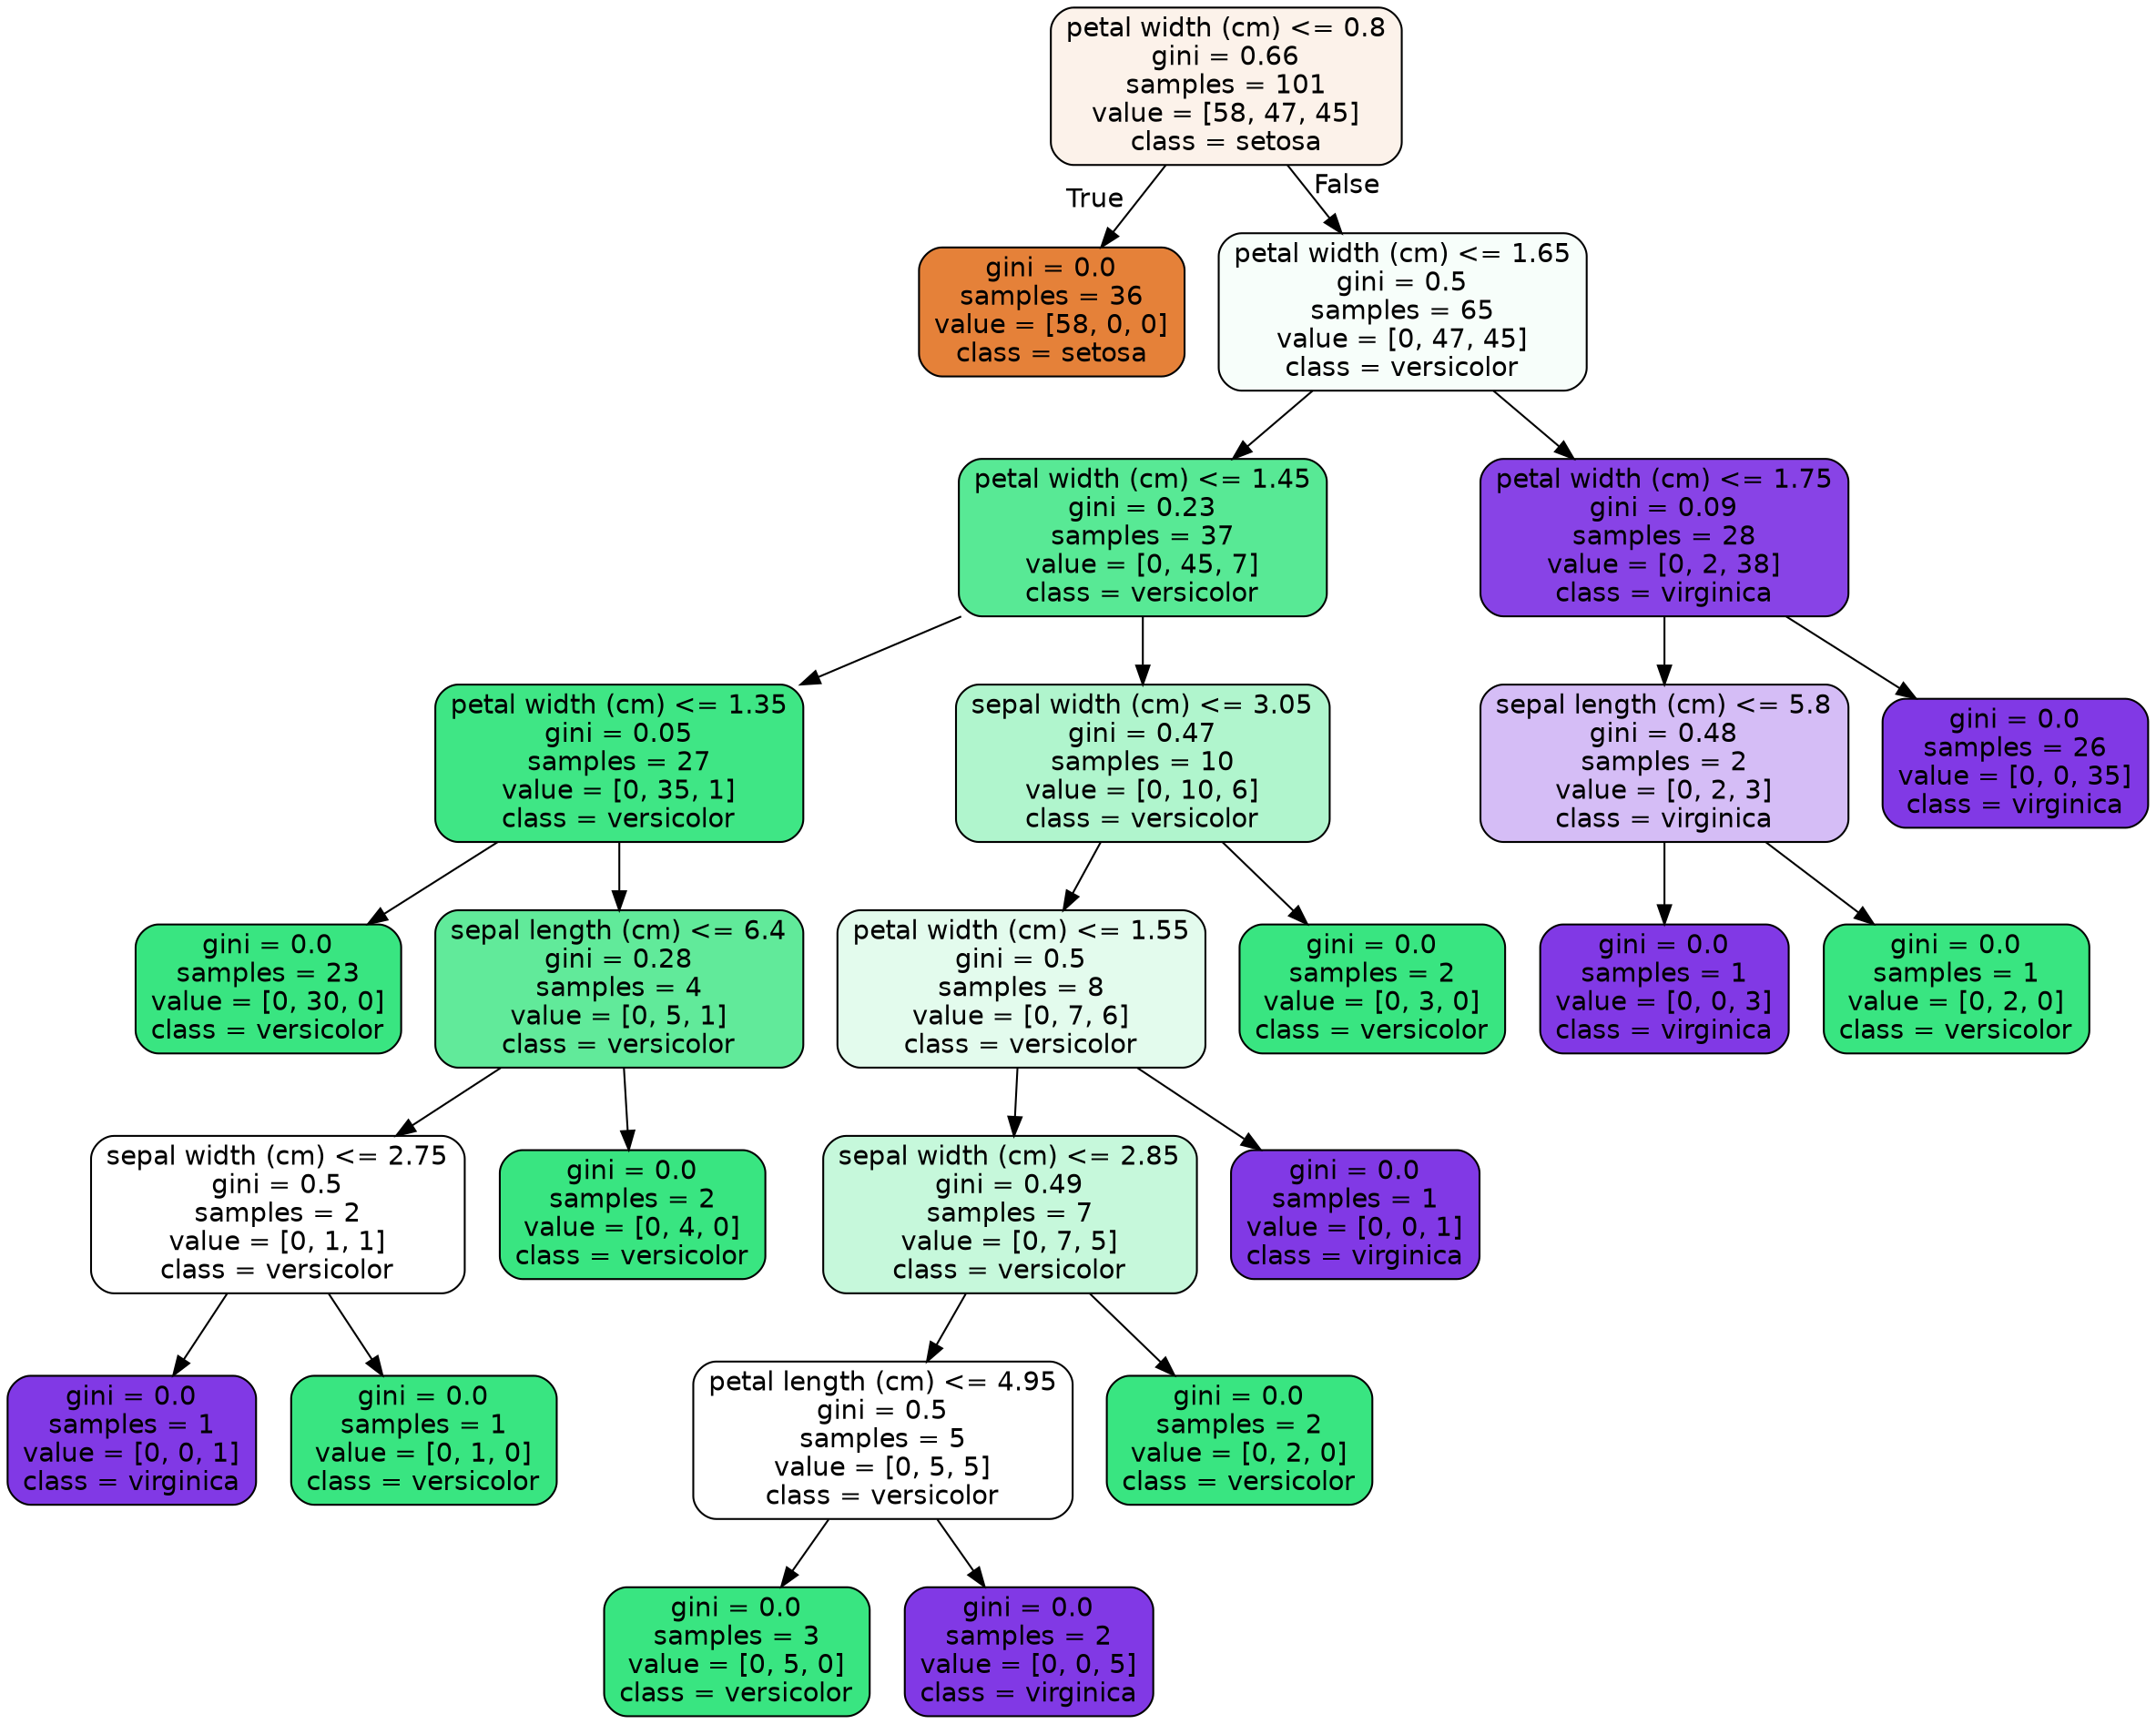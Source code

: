 digraph Tree {
node [shape=box, style="filled, rounded", color="black", fontname=helvetica] ;
edge [fontname=helvetica] ;
0 [label="petal width (cm) <= 0.8\ngini = 0.66\nsamples = 101\nvalue = [58, 47, 45]\nclass = setosa", fillcolor="#fcf2ea"] ;
1 [label="gini = 0.0\nsamples = 36\nvalue = [58, 0, 0]\nclass = setosa", fillcolor="#e58139"] ;
0 -> 1 [labeldistance=2.5, labelangle=45, headlabel="True"] ;
2 [label="petal width (cm) <= 1.65\ngini = 0.5\nsamples = 65\nvalue = [0, 47, 45]\nclass = versicolor", fillcolor="#f7fefa"] ;
0 -> 2 [labeldistance=2.5, labelangle=-45, headlabel="False"] ;
3 [label="petal width (cm) <= 1.45\ngini = 0.23\nsamples = 37\nvalue = [0, 45, 7]\nclass = versicolor", fillcolor="#58e995"] ;
2 -> 3 ;
4 [label="petal width (cm) <= 1.35\ngini = 0.05\nsamples = 27\nvalue = [0, 35, 1]\nclass = versicolor", fillcolor="#3fe685"] ;
3 -> 4 ;
5 [label="gini = 0.0\nsamples = 23\nvalue = [0, 30, 0]\nclass = versicolor", fillcolor="#39e581"] ;
4 -> 5 ;
6 [label="sepal length (cm) <= 6.4\ngini = 0.28\nsamples = 4\nvalue = [0, 5, 1]\nclass = versicolor", fillcolor="#61ea9a"] ;
4 -> 6 ;
7 [label="sepal width (cm) <= 2.75\ngini = 0.5\nsamples = 2\nvalue = [0, 1, 1]\nclass = versicolor", fillcolor="#ffffff"] ;
6 -> 7 ;
8 [label="gini = 0.0\nsamples = 1\nvalue = [0, 0, 1]\nclass = virginica", fillcolor="#8139e5"] ;
7 -> 8 ;
9 [label="gini = 0.0\nsamples = 1\nvalue = [0, 1, 0]\nclass = versicolor", fillcolor="#39e581"] ;
7 -> 9 ;
10 [label="gini = 0.0\nsamples = 2\nvalue = [0, 4, 0]\nclass = versicolor", fillcolor="#39e581"] ;
6 -> 10 ;
11 [label="sepal width (cm) <= 3.05\ngini = 0.47\nsamples = 10\nvalue = [0, 10, 6]\nclass = versicolor", fillcolor="#b0f5cd"] ;
3 -> 11 ;
12 [label="petal width (cm) <= 1.55\ngini = 0.5\nsamples = 8\nvalue = [0, 7, 6]\nclass = versicolor", fillcolor="#e3fbed"] ;
11 -> 12 ;
13 [label="sepal width (cm) <= 2.85\ngini = 0.49\nsamples = 7\nvalue = [0, 7, 5]\nclass = versicolor", fillcolor="#c6f8db"] ;
12 -> 13 ;
14 [label="petal length (cm) <= 4.95\ngini = 0.5\nsamples = 5\nvalue = [0, 5, 5]\nclass = versicolor", fillcolor="#ffffff"] ;
13 -> 14 ;
15 [label="gini = 0.0\nsamples = 3\nvalue = [0, 5, 0]\nclass = versicolor", fillcolor="#39e581"] ;
14 -> 15 ;
16 [label="gini = 0.0\nsamples = 2\nvalue = [0, 0, 5]\nclass = virginica", fillcolor="#8139e5"] ;
14 -> 16 ;
17 [label="gini = 0.0\nsamples = 2\nvalue = [0, 2, 0]\nclass = versicolor", fillcolor="#39e581"] ;
13 -> 17 ;
18 [label="gini = 0.0\nsamples = 1\nvalue = [0, 0, 1]\nclass = virginica", fillcolor="#8139e5"] ;
12 -> 18 ;
19 [label="gini = 0.0\nsamples = 2\nvalue = [0, 3, 0]\nclass = versicolor", fillcolor="#39e581"] ;
11 -> 19 ;
20 [label="petal width (cm) <= 1.75\ngini = 0.09\nsamples = 28\nvalue = [0, 2, 38]\nclass = virginica", fillcolor="#8843e6"] ;
2 -> 20 ;
21 [label="sepal length (cm) <= 5.8\ngini = 0.48\nsamples = 2\nvalue = [0, 2, 3]\nclass = virginica", fillcolor="#d5bdf6"] ;
20 -> 21 ;
22 [label="gini = 0.0\nsamples = 1\nvalue = [0, 0, 3]\nclass = virginica", fillcolor="#8139e5"] ;
21 -> 22 ;
23 [label="gini = 0.0\nsamples = 1\nvalue = [0, 2, 0]\nclass = versicolor", fillcolor="#39e581"] ;
21 -> 23 ;
24 [label="gini = 0.0\nsamples = 26\nvalue = [0, 0, 35]\nclass = virginica", fillcolor="#8139e5"] ;
20 -> 24 ;
}